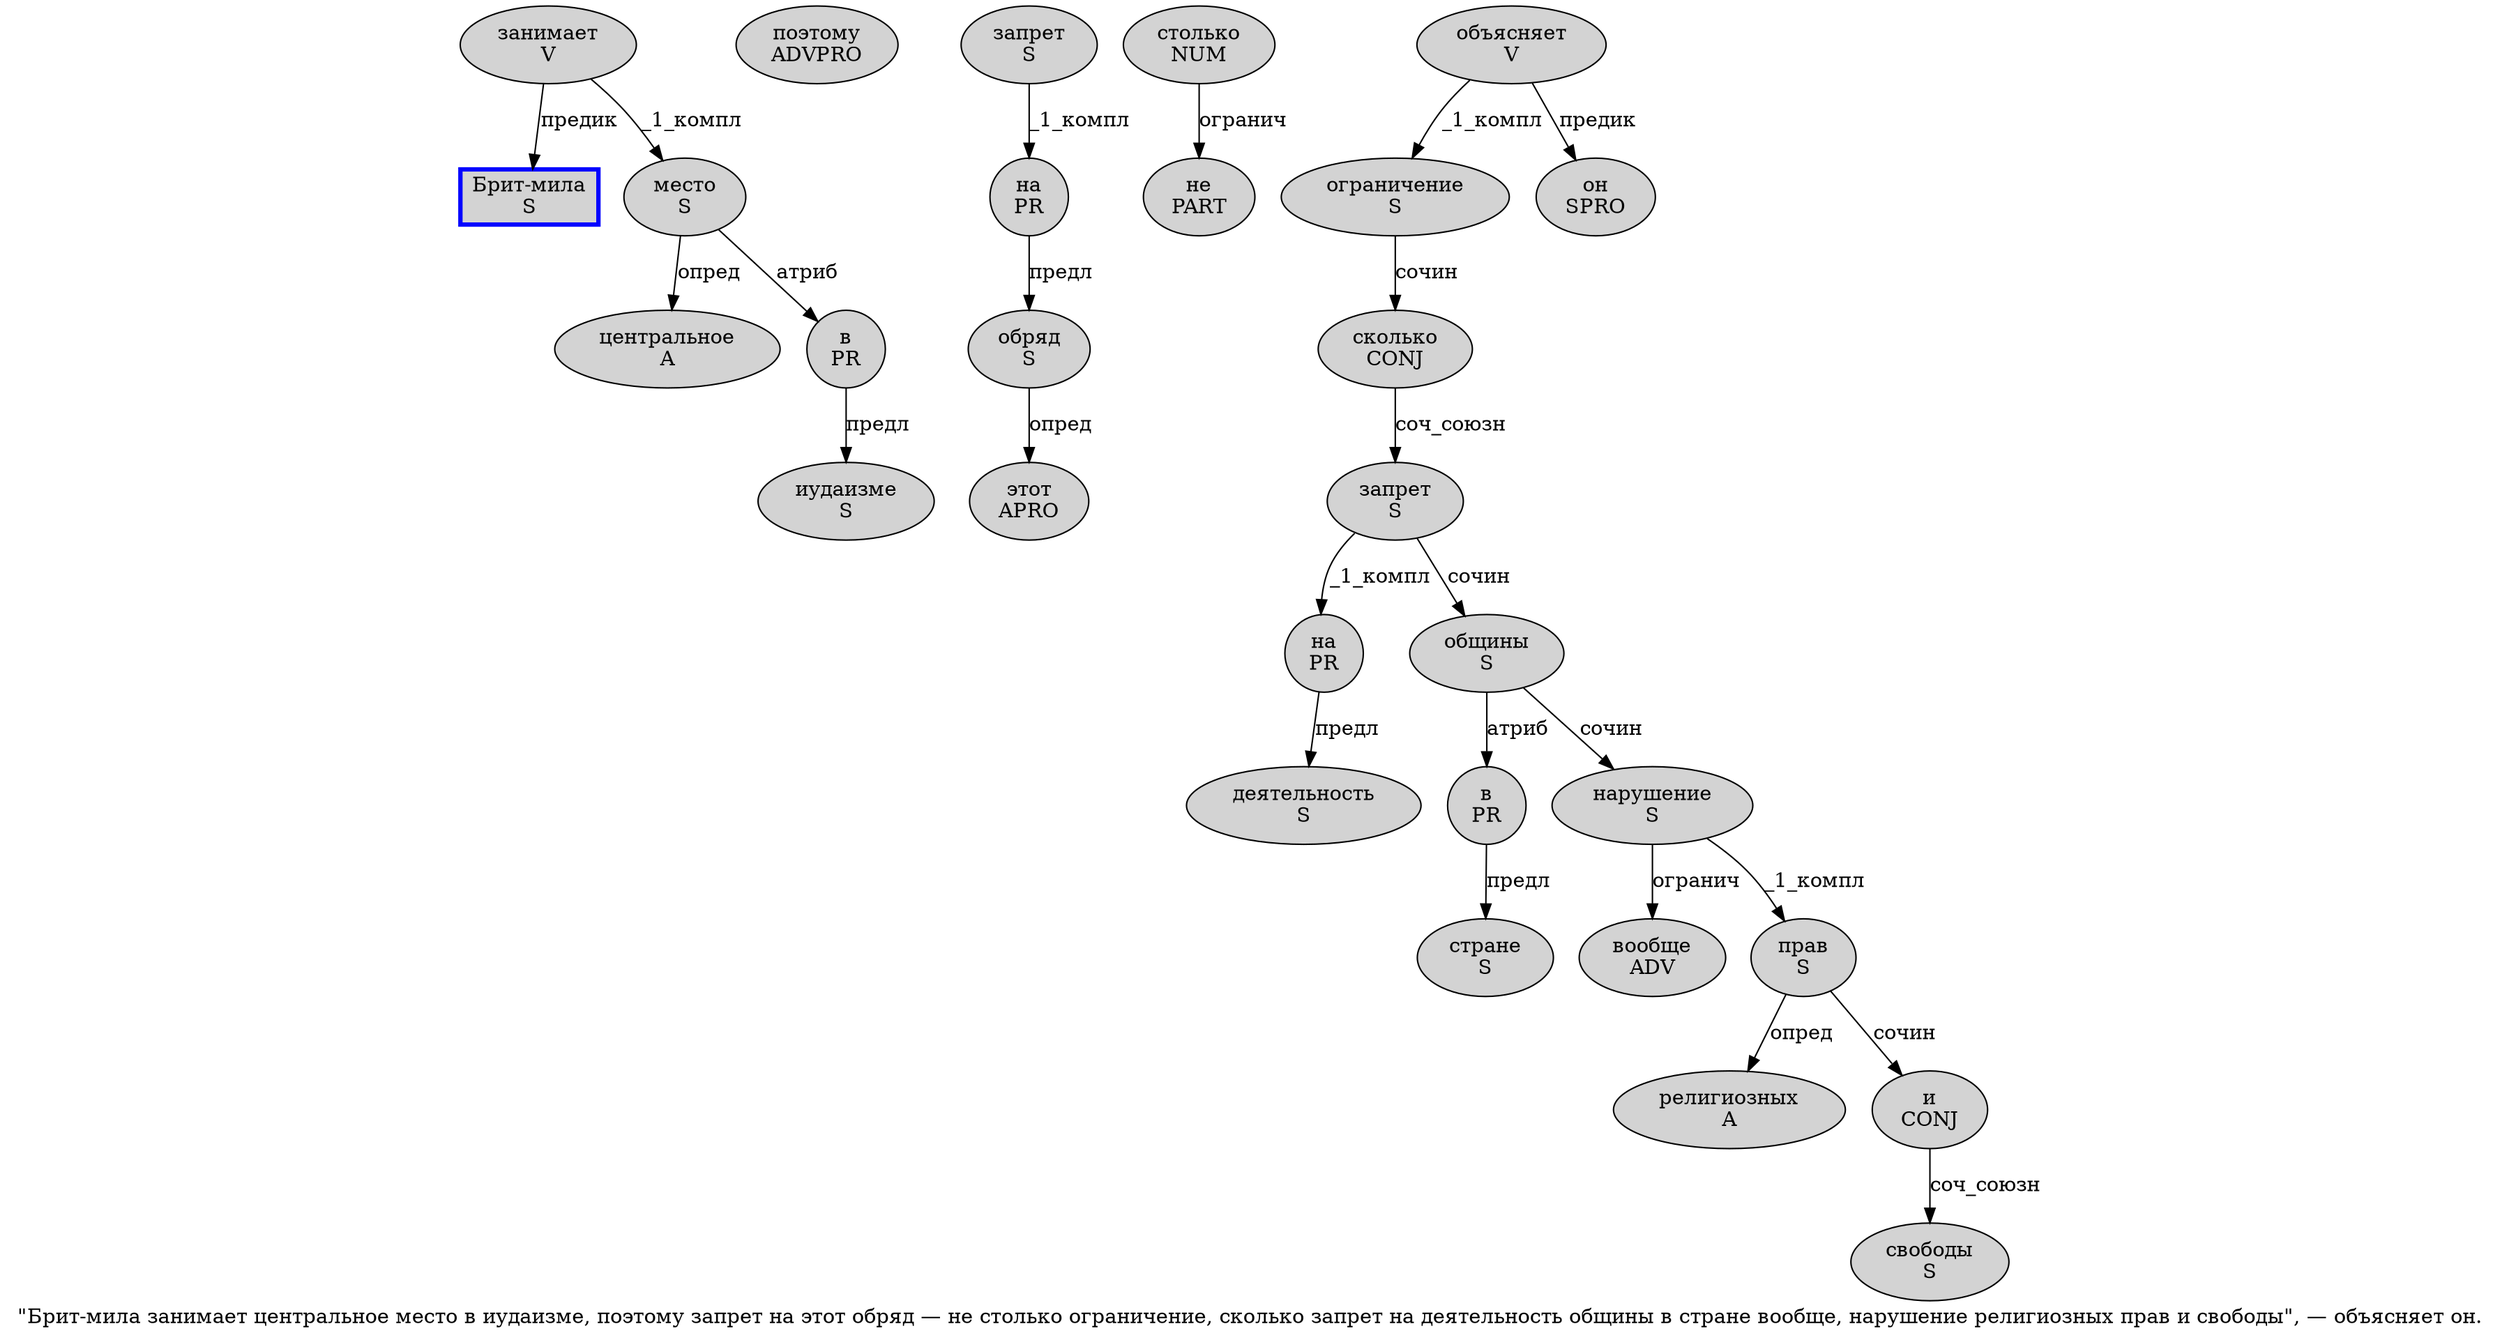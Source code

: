 digraph SENTENCE_1423 {
	graph [label="\"Брит-мила занимает центральное место в иудаизме, поэтому запрет на этот обряд — не столько ограничение, сколько запрет на деятельность общины в стране вообще, нарушение религиозных прав и свободы\", — объясняет он."]
	node [style=filled]
		1 [label="Брит-мила
S" color=blue fillcolor=lightgray penwidth=3 shape=box]
		2 [label="занимает
V" color="" fillcolor=lightgray penwidth=1 shape=ellipse]
		3 [label="центральное
A" color="" fillcolor=lightgray penwidth=1 shape=ellipse]
		4 [label="место
S" color="" fillcolor=lightgray penwidth=1 shape=ellipse]
		5 [label="в
PR" color="" fillcolor=lightgray penwidth=1 shape=ellipse]
		6 [label="иудаизме
S" color="" fillcolor=lightgray penwidth=1 shape=ellipse]
		8 [label="поэтому
ADVPRO" color="" fillcolor=lightgray penwidth=1 shape=ellipse]
		9 [label="запрет
S" color="" fillcolor=lightgray penwidth=1 shape=ellipse]
		10 [label="на
PR" color="" fillcolor=lightgray penwidth=1 shape=ellipse]
		11 [label="этот
APRO" color="" fillcolor=lightgray penwidth=1 shape=ellipse]
		12 [label="обряд
S" color="" fillcolor=lightgray penwidth=1 shape=ellipse]
		14 [label="не
PART" color="" fillcolor=lightgray penwidth=1 shape=ellipse]
		15 [label="столько
NUM" color="" fillcolor=lightgray penwidth=1 shape=ellipse]
		16 [label="ограничение
S" color="" fillcolor=lightgray penwidth=1 shape=ellipse]
		18 [label="сколько
CONJ" color="" fillcolor=lightgray penwidth=1 shape=ellipse]
		19 [label="запрет
S" color="" fillcolor=lightgray penwidth=1 shape=ellipse]
		20 [label="на
PR" color="" fillcolor=lightgray penwidth=1 shape=ellipse]
		21 [label="деятельность
S" color="" fillcolor=lightgray penwidth=1 shape=ellipse]
		22 [label="общины
S" color="" fillcolor=lightgray penwidth=1 shape=ellipse]
		23 [label="в
PR" color="" fillcolor=lightgray penwidth=1 shape=ellipse]
		24 [label="стране
S" color="" fillcolor=lightgray penwidth=1 shape=ellipse]
		25 [label="вообще
ADV" color="" fillcolor=lightgray penwidth=1 shape=ellipse]
		27 [label="нарушение
S" color="" fillcolor=lightgray penwidth=1 shape=ellipse]
		28 [label="религиозных
A" color="" fillcolor=lightgray penwidth=1 shape=ellipse]
		29 [label="прав
S" color="" fillcolor=lightgray penwidth=1 shape=ellipse]
		30 [label="и
CONJ" color="" fillcolor=lightgray penwidth=1 shape=ellipse]
		31 [label="свободы
S" color="" fillcolor=lightgray penwidth=1 shape=ellipse]
		35 [label="объясняет
V" color="" fillcolor=lightgray penwidth=1 shape=ellipse]
		36 [label="он
SPRO" color="" fillcolor=lightgray penwidth=1 shape=ellipse]
			19 -> 20 [label="_1_компл"]
			19 -> 22 [label="сочин"]
			5 -> 6 [label="предл"]
			4 -> 3 [label="опред"]
			4 -> 5 [label="атриб"]
			10 -> 12 [label="предл"]
			30 -> 31 [label="соч_союзн"]
			18 -> 19 [label="соч_союзн"]
			23 -> 24 [label="предл"]
			16 -> 18 [label="сочин"]
			15 -> 14 [label="огранич"]
			35 -> 16 [label="_1_компл"]
			35 -> 36 [label="предик"]
			29 -> 28 [label="опред"]
			29 -> 30 [label="сочин"]
			12 -> 11 [label="опред"]
			9 -> 10 [label="_1_компл"]
			22 -> 23 [label="атриб"]
			22 -> 27 [label="сочин"]
			27 -> 25 [label="огранич"]
			27 -> 29 [label="_1_компл"]
			2 -> 1 [label="предик"]
			2 -> 4 [label="_1_компл"]
			20 -> 21 [label="предл"]
}